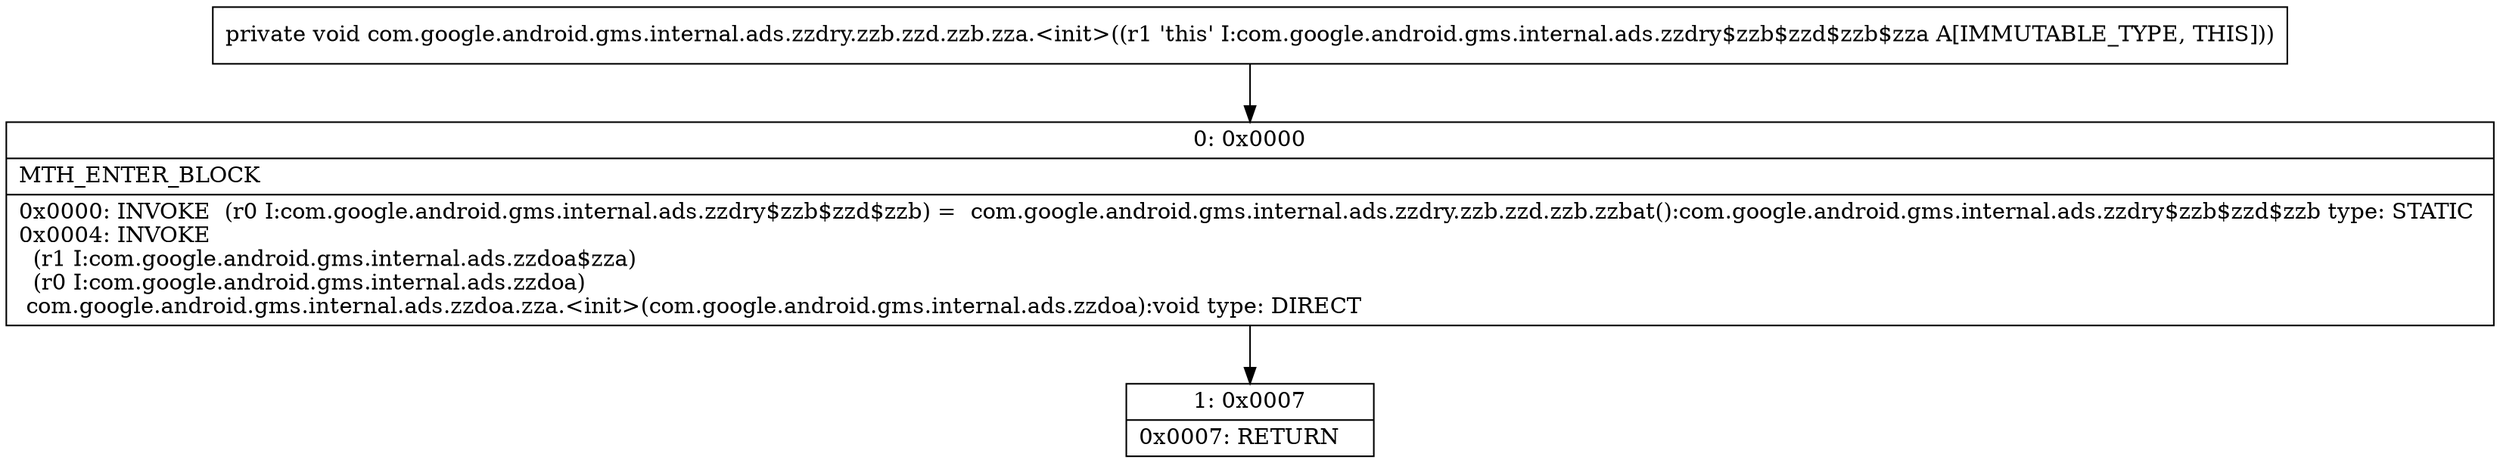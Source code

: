 digraph "CFG forcom.google.android.gms.internal.ads.zzdry.zzb.zzd.zzb.zza.\<init\>()V" {
Node_0 [shape=record,label="{0\:\ 0x0000|MTH_ENTER_BLOCK\l|0x0000: INVOKE  (r0 I:com.google.android.gms.internal.ads.zzdry$zzb$zzd$zzb) =  com.google.android.gms.internal.ads.zzdry.zzb.zzd.zzb.zzbat():com.google.android.gms.internal.ads.zzdry$zzb$zzd$zzb type: STATIC \l0x0004: INVOKE  \l  (r1 I:com.google.android.gms.internal.ads.zzdoa$zza)\l  (r0 I:com.google.android.gms.internal.ads.zzdoa)\l com.google.android.gms.internal.ads.zzdoa.zza.\<init\>(com.google.android.gms.internal.ads.zzdoa):void type: DIRECT \l}"];
Node_1 [shape=record,label="{1\:\ 0x0007|0x0007: RETURN   \l}"];
MethodNode[shape=record,label="{private void com.google.android.gms.internal.ads.zzdry.zzb.zzd.zzb.zza.\<init\>((r1 'this' I:com.google.android.gms.internal.ads.zzdry$zzb$zzd$zzb$zza A[IMMUTABLE_TYPE, THIS])) }"];
MethodNode -> Node_0;
Node_0 -> Node_1;
}

